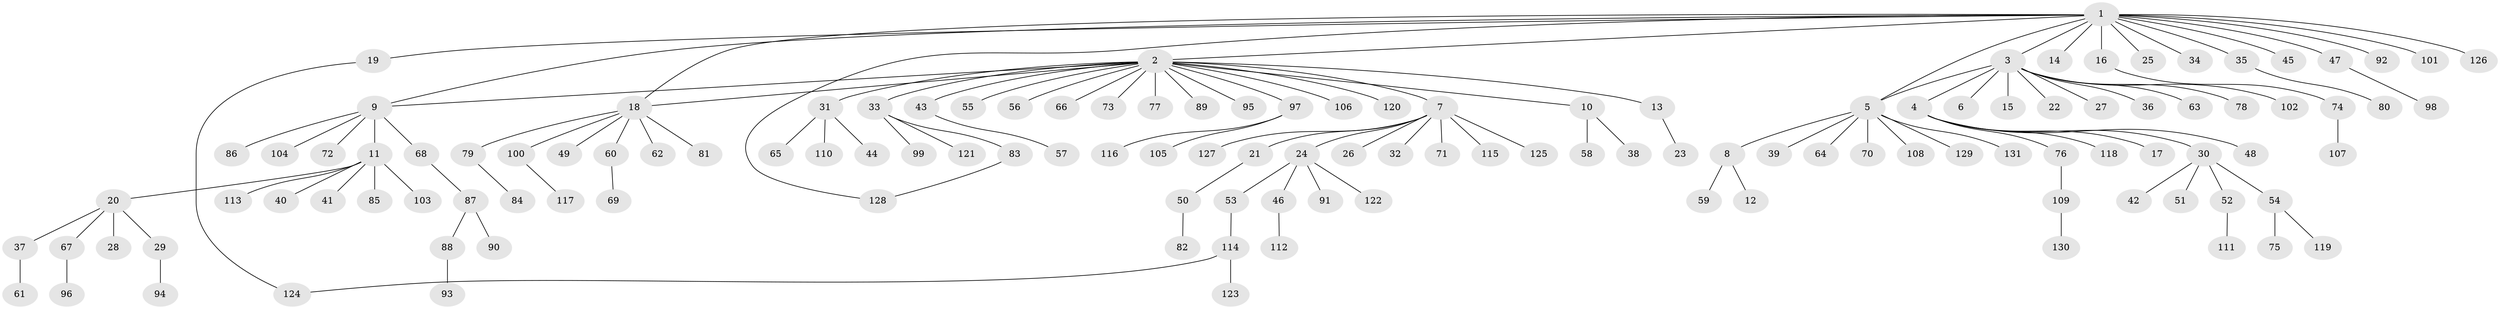 // Generated by graph-tools (version 1.1) at 2025/35/03/09/25 02:35:38]
// undirected, 131 vertices, 135 edges
graph export_dot {
graph [start="1"]
  node [color=gray90,style=filled];
  1;
  2;
  3;
  4;
  5;
  6;
  7;
  8;
  9;
  10;
  11;
  12;
  13;
  14;
  15;
  16;
  17;
  18;
  19;
  20;
  21;
  22;
  23;
  24;
  25;
  26;
  27;
  28;
  29;
  30;
  31;
  32;
  33;
  34;
  35;
  36;
  37;
  38;
  39;
  40;
  41;
  42;
  43;
  44;
  45;
  46;
  47;
  48;
  49;
  50;
  51;
  52;
  53;
  54;
  55;
  56;
  57;
  58;
  59;
  60;
  61;
  62;
  63;
  64;
  65;
  66;
  67;
  68;
  69;
  70;
  71;
  72;
  73;
  74;
  75;
  76;
  77;
  78;
  79;
  80;
  81;
  82;
  83;
  84;
  85;
  86;
  87;
  88;
  89;
  90;
  91;
  92;
  93;
  94;
  95;
  96;
  97;
  98;
  99;
  100;
  101;
  102;
  103;
  104;
  105;
  106;
  107;
  108;
  109;
  110;
  111;
  112;
  113;
  114;
  115;
  116;
  117;
  118;
  119;
  120;
  121;
  122;
  123;
  124;
  125;
  126;
  127;
  128;
  129;
  130;
  131;
  1 -- 2;
  1 -- 3;
  1 -- 5;
  1 -- 9;
  1 -- 14;
  1 -- 16;
  1 -- 18;
  1 -- 19;
  1 -- 25;
  1 -- 34;
  1 -- 35;
  1 -- 45;
  1 -- 47;
  1 -- 92;
  1 -- 101;
  1 -- 126;
  1 -- 128;
  2 -- 7;
  2 -- 9;
  2 -- 10;
  2 -- 13;
  2 -- 18;
  2 -- 31;
  2 -- 33;
  2 -- 43;
  2 -- 55;
  2 -- 56;
  2 -- 66;
  2 -- 73;
  2 -- 77;
  2 -- 89;
  2 -- 95;
  2 -- 97;
  2 -- 106;
  2 -- 120;
  3 -- 4;
  3 -- 5;
  3 -- 6;
  3 -- 15;
  3 -- 22;
  3 -- 27;
  3 -- 36;
  3 -- 63;
  3 -- 78;
  3 -- 102;
  4 -- 17;
  4 -- 30;
  4 -- 48;
  4 -- 76;
  4 -- 118;
  5 -- 8;
  5 -- 39;
  5 -- 64;
  5 -- 70;
  5 -- 108;
  5 -- 129;
  5 -- 131;
  7 -- 21;
  7 -- 24;
  7 -- 26;
  7 -- 32;
  7 -- 71;
  7 -- 115;
  7 -- 125;
  7 -- 127;
  8 -- 12;
  8 -- 59;
  9 -- 11;
  9 -- 68;
  9 -- 72;
  9 -- 86;
  9 -- 104;
  10 -- 38;
  10 -- 58;
  11 -- 20;
  11 -- 40;
  11 -- 41;
  11 -- 85;
  11 -- 103;
  11 -- 113;
  13 -- 23;
  16 -- 74;
  18 -- 49;
  18 -- 60;
  18 -- 62;
  18 -- 79;
  18 -- 81;
  18 -- 100;
  19 -- 124;
  20 -- 28;
  20 -- 29;
  20 -- 37;
  20 -- 67;
  21 -- 50;
  24 -- 46;
  24 -- 53;
  24 -- 91;
  24 -- 122;
  29 -- 94;
  30 -- 42;
  30 -- 51;
  30 -- 52;
  30 -- 54;
  31 -- 44;
  31 -- 65;
  31 -- 110;
  33 -- 83;
  33 -- 99;
  33 -- 121;
  35 -- 80;
  37 -- 61;
  43 -- 57;
  46 -- 112;
  47 -- 98;
  50 -- 82;
  52 -- 111;
  53 -- 114;
  54 -- 75;
  54 -- 119;
  60 -- 69;
  67 -- 96;
  68 -- 87;
  74 -- 107;
  76 -- 109;
  79 -- 84;
  83 -- 128;
  87 -- 88;
  87 -- 90;
  88 -- 93;
  97 -- 105;
  97 -- 116;
  100 -- 117;
  109 -- 130;
  114 -- 123;
  114 -- 124;
}
